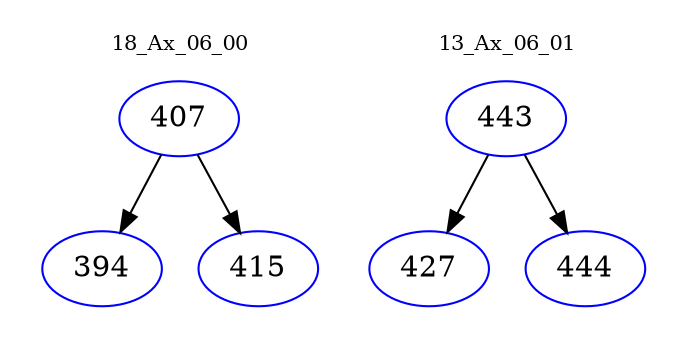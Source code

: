 digraph{
subgraph cluster_0 {
color = white
label = "18_Ax_06_00";
fontsize=10;
T0_407 [label="407", color="blue"]
T0_407 -> T0_394 [color="black"]
T0_394 [label="394", color="blue"]
T0_407 -> T0_415 [color="black"]
T0_415 [label="415", color="blue"]
}
subgraph cluster_1 {
color = white
label = "13_Ax_06_01";
fontsize=10;
T1_443 [label="443", color="blue"]
T1_443 -> T1_427 [color="black"]
T1_427 [label="427", color="blue"]
T1_443 -> T1_444 [color="black"]
T1_444 [label="444", color="blue"]
}
}
